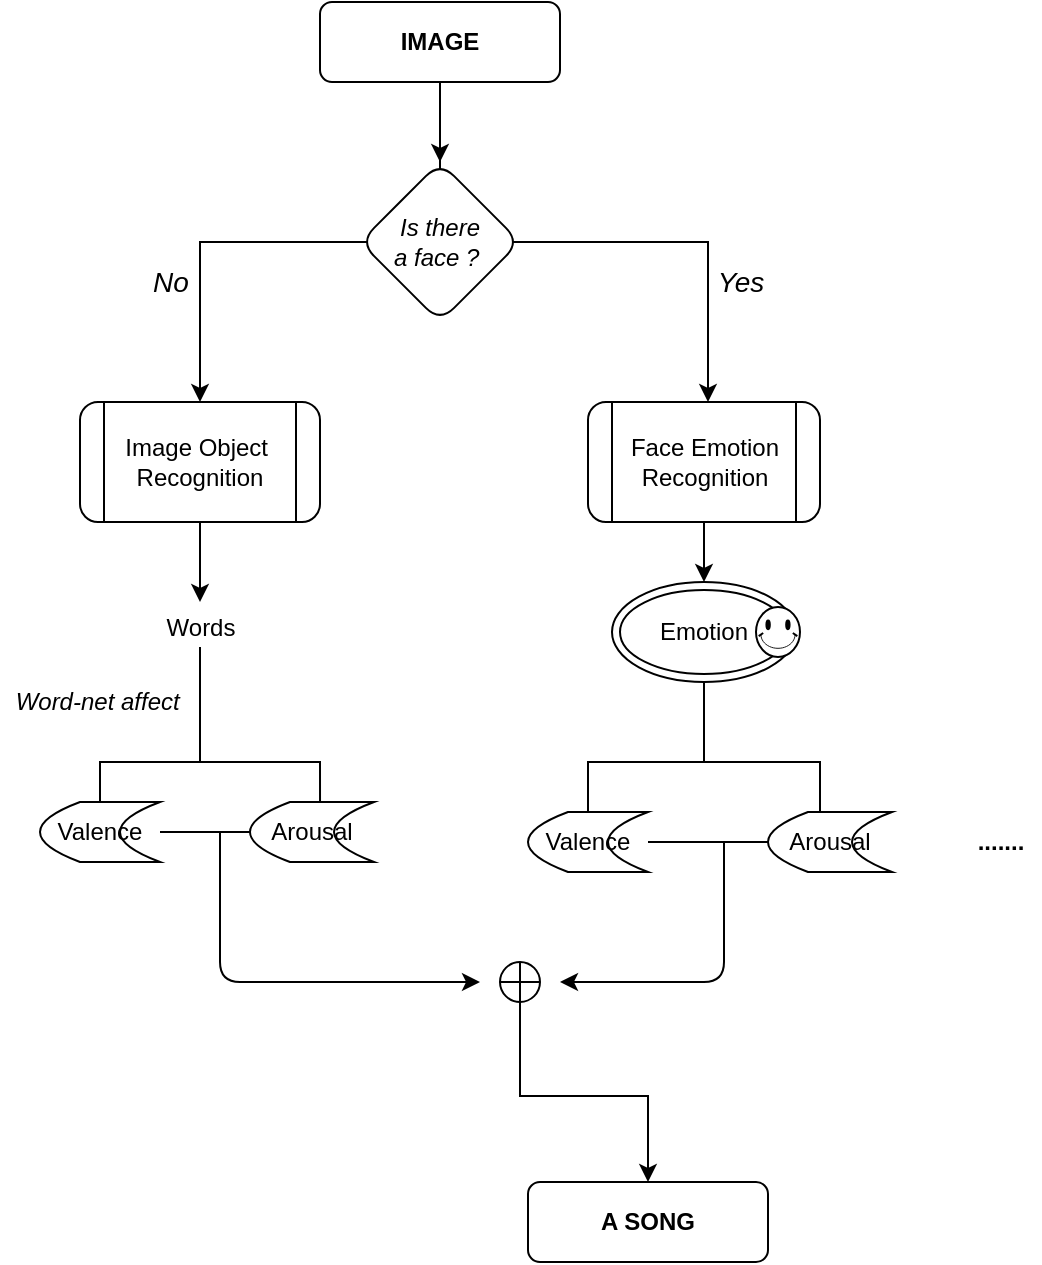 <mxfile version="13.10.9" type="github">
  <diagram id="uMmYlRdymziWBklONeEX" name="Page-1">
    <mxGraphModel dx="765" dy="566" grid="1" gridSize="10" guides="1" tooltips="1" connect="1" arrows="1" fold="1" page="1" pageScale="1" pageWidth="827" pageHeight="1169" math="0" shadow="0">
      <root>
        <mxCell id="0" />
        <mxCell id="1" parent="0" />
        <mxCell id="6HTU2ilgzphinobMCIUa-11" style="edgeStyle=orthogonalEdgeStyle;rounded=0;orthogonalLoop=1;jettySize=auto;html=1;entryX=0.5;entryY=0;entryDx=0;entryDy=0;" edge="1" parent="1" source="1D9TrF4b-mN48vliY74l-1" target="6HTU2ilgzphinobMCIUa-9">
          <mxGeometry relative="1" as="geometry">
            <Array as="points">
              <mxPoint x="340" y="160" />
              <mxPoint x="220" y="160" />
            </Array>
          </mxGeometry>
        </mxCell>
        <mxCell id="6HTU2ilgzphinobMCIUa-13" value="" style="edgeStyle=orthogonalEdgeStyle;rounded=0;orthogonalLoop=1;jettySize=auto;html=1;" edge="1" parent="1" source="1D9TrF4b-mN48vliY74l-1" target="6HTU2ilgzphinobMCIUa-12">
          <mxGeometry relative="1" as="geometry">
            <Array as="points">
              <mxPoint x="340" y="160" />
              <mxPoint x="474" y="160" />
            </Array>
          </mxGeometry>
        </mxCell>
        <mxCell id="6HTU2ilgzphinobMCIUa-18" value="" style="edgeStyle=orthogonalEdgeStyle;rounded=0;orthogonalLoop=1;jettySize=auto;html=1;" edge="1" parent="1" source="1D9TrF4b-mN48vliY74l-1" target="6HTU2ilgzphinobMCIUa-17">
          <mxGeometry relative="1" as="geometry" />
        </mxCell>
        <mxCell id="1D9TrF4b-mN48vliY74l-1" value="&lt;b&gt;IMAGE&lt;/b&gt;" style="rounded=1;whiteSpace=wrap;html=1;" parent="1" vertex="1">
          <mxGeometry x="280" y="40" width="120" height="40" as="geometry" />
        </mxCell>
        <mxCell id="6HTU2ilgzphinobMCIUa-53" style="edgeStyle=orthogonalEdgeStyle;rounded=0;orthogonalLoop=1;jettySize=auto;html=1;" edge="1" parent="1" source="6HTU2ilgzphinobMCIUa-9">
          <mxGeometry relative="1" as="geometry">
            <mxPoint x="220" y="340" as="targetPoint" />
          </mxGeometry>
        </mxCell>
        <mxCell id="6HTU2ilgzphinobMCIUa-9" value="&lt;span&gt;Image Object&amp;nbsp;&lt;/span&gt;&lt;br&gt;&lt;span&gt;Recognition&lt;/span&gt;" style="shape=process;whiteSpace=wrap;html=1;backgroundOutline=1;rounded=1;" vertex="1" parent="1">
          <mxGeometry x="160" y="240" width="120" height="60" as="geometry" />
        </mxCell>
        <mxCell id="6HTU2ilgzphinobMCIUa-25" style="edgeStyle=orthogonalEdgeStyle;rounded=0;orthogonalLoop=1;jettySize=auto;html=1;exitX=0.5;exitY=1;exitDx=0;exitDy=0;entryX=0.5;entryY=0;entryDx=0;entryDy=0;" edge="1" parent="1" source="6HTU2ilgzphinobMCIUa-12" target="6HTU2ilgzphinobMCIUa-24">
          <mxGeometry relative="1" as="geometry" />
        </mxCell>
        <mxCell id="6HTU2ilgzphinobMCIUa-12" value="&lt;span&gt;Face Emotion Recognition&lt;/span&gt;" style="shape=process;whiteSpace=wrap;html=1;backgroundOutline=1;rounded=1;" vertex="1" parent="1">
          <mxGeometry x="414" y="240" width="116" height="60" as="geometry" />
        </mxCell>
        <mxCell id="6HTU2ilgzphinobMCIUa-17" value="&lt;i&gt;Is there &lt;br&gt;a face ?&amp;nbsp;&lt;/i&gt;" style="rhombus;whiteSpace=wrap;html=1;rounded=1;" vertex="1" parent="1">
          <mxGeometry x="300" y="120" width="80" height="80" as="geometry" />
        </mxCell>
        <mxCell id="6HTU2ilgzphinobMCIUa-19" value="&lt;i&gt;&lt;font style=&quot;font-size: 14px&quot;&gt;Yes&lt;/font&gt;&lt;/i&gt;" style="text;html=1;align=center;verticalAlign=middle;resizable=0;points=[];autosize=1;" vertex="1" parent="1">
          <mxGeometry x="470" y="170" width="40" height="20" as="geometry" />
        </mxCell>
        <mxCell id="6HTU2ilgzphinobMCIUa-20" value="&lt;i&gt;&lt;font style=&quot;font-size: 14px&quot;&gt;No&lt;/font&gt;&lt;/i&gt;" style="text;html=1;align=center;verticalAlign=middle;resizable=0;points=[];autosize=1;" vertex="1" parent="1">
          <mxGeometry x="190" y="170" width="30" height="20" as="geometry" />
        </mxCell>
        <mxCell id="6HTU2ilgzphinobMCIUa-47" style="edgeStyle=orthogonalEdgeStyle;rounded=0;orthogonalLoop=1;jettySize=auto;html=1;entryX=0.5;entryY=0.667;entryDx=0;entryDy=0;entryPerimeter=0;" edge="1" parent="1" source="6HTU2ilgzphinobMCIUa-24" target="6HTU2ilgzphinobMCIUa-43">
          <mxGeometry relative="1" as="geometry">
            <Array as="points">
              <mxPoint x="472" y="420" />
              <mxPoint x="414" y="420" />
            </Array>
          </mxGeometry>
        </mxCell>
        <mxCell id="6HTU2ilgzphinobMCIUa-48" style="edgeStyle=orthogonalEdgeStyle;rounded=0;orthogonalLoop=1;jettySize=auto;html=1;entryX=0.516;entryY=0.667;entryDx=0;entryDy=0;entryPerimeter=0;" edge="1" parent="1" source="6HTU2ilgzphinobMCIUa-24" target="6HTU2ilgzphinobMCIUa-44">
          <mxGeometry relative="1" as="geometry">
            <Array as="points">
              <mxPoint x="472" y="420" />
              <mxPoint x="530" y="420" />
            </Array>
          </mxGeometry>
        </mxCell>
        <mxCell id="6HTU2ilgzphinobMCIUa-24" value="Emotion" style="ellipse;shape=doubleEllipse;whiteSpace=wrap;html=1;" vertex="1" parent="1">
          <mxGeometry x="426" y="330" width="92" height="50" as="geometry" />
        </mxCell>
        <mxCell id="6HTU2ilgzphinobMCIUa-26" value="" style="verticalLabelPosition=bottom;verticalAlign=top;html=1;shape=mxgraph.basic.smiley" vertex="1" parent="1">
          <mxGeometry x="498" y="342.5" width="22" height="25" as="geometry" />
        </mxCell>
        <mxCell id="6HTU2ilgzphinobMCIUa-65" style="edgeStyle=orthogonalEdgeStyle;rounded=0;orthogonalLoop=1;jettySize=auto;html=1;entryX=0.516;entryY=0.5;entryDx=0;entryDy=0;entryPerimeter=0;" edge="1" parent="1" source="6HTU2ilgzphinobMCIUa-43" target="6HTU2ilgzphinobMCIUa-44">
          <mxGeometry relative="1" as="geometry">
            <Array as="points">
              <mxPoint x="536" y="460" />
            </Array>
          </mxGeometry>
        </mxCell>
        <mxCell id="6HTU2ilgzphinobMCIUa-43" value="&lt;span&gt;Valence&lt;/span&gt;" style="shape=dataStorage;whiteSpace=wrap;html=1;fixedSize=1;" vertex="1" parent="1">
          <mxGeometry x="384" y="445" width="60" height="30" as="geometry" />
        </mxCell>
        <mxCell id="6HTU2ilgzphinobMCIUa-44" value="Arousal" style="shape=dataStorage;whiteSpace=wrap;html=1;fixedSize=1;" vertex="1" parent="1">
          <mxGeometry x="504" y="445" width="62" height="30" as="geometry" />
        </mxCell>
        <mxCell id="6HTU2ilgzphinobMCIUa-50" value="&lt;b&gt;.......&lt;/b&gt;" style="text;html=1;align=center;verticalAlign=middle;resizable=0;points=[];autosize=1;" vertex="1" parent="1">
          <mxGeometry x="600" y="450" width="40" height="20" as="geometry" />
        </mxCell>
        <mxCell id="6HTU2ilgzphinobMCIUa-61" style="edgeStyle=orthogonalEdgeStyle;rounded=0;orthogonalLoop=1;jettySize=auto;html=1;entryX=0.5;entryY=0.667;entryDx=0;entryDy=0;entryPerimeter=0;" edge="1" parent="1" source="6HTU2ilgzphinobMCIUa-51" target="6HTU2ilgzphinobMCIUa-56">
          <mxGeometry relative="1" as="geometry">
            <Array as="points">
              <mxPoint x="220" y="420" />
              <mxPoint x="170" y="420" />
            </Array>
          </mxGeometry>
        </mxCell>
        <mxCell id="6HTU2ilgzphinobMCIUa-62" style="edgeStyle=orthogonalEdgeStyle;rounded=0;orthogonalLoop=1;jettySize=auto;html=1;entryX=0.565;entryY=0.667;entryDx=0;entryDy=0;entryPerimeter=0;" edge="1" parent="1" source="6HTU2ilgzphinobMCIUa-51" target="6HTU2ilgzphinobMCIUa-57">
          <mxGeometry relative="1" as="geometry">
            <Array as="points">
              <mxPoint x="220" y="420" />
              <mxPoint x="280" y="420" />
            </Array>
          </mxGeometry>
        </mxCell>
        <mxCell id="6HTU2ilgzphinobMCIUa-51" value="Words" style="text;html=1;align=center;verticalAlign=middle;resizable=0;points=[];autosize=1;" vertex="1" parent="1">
          <mxGeometry x="195" y="342.5" width="50" height="20" as="geometry" />
        </mxCell>
        <mxCell id="6HTU2ilgzphinobMCIUa-64" style="edgeStyle=orthogonalEdgeStyle;rounded=0;orthogonalLoop=1;jettySize=auto;html=1;entryX=0.403;entryY=0.5;entryDx=0;entryDy=0;entryPerimeter=0;" edge="1" parent="1" source="6HTU2ilgzphinobMCIUa-56" target="6HTU2ilgzphinobMCIUa-57">
          <mxGeometry relative="1" as="geometry" />
        </mxCell>
        <mxCell id="6HTU2ilgzphinobMCIUa-56" value="&lt;span&gt;Valence&lt;/span&gt;" style="shape=dataStorage;whiteSpace=wrap;html=1;fixedSize=1;" vertex="1" parent="1">
          <mxGeometry x="140" y="440" width="60" height="30" as="geometry" />
        </mxCell>
        <mxCell id="6HTU2ilgzphinobMCIUa-57" value="Arousal" style="shape=dataStorage;whiteSpace=wrap;html=1;fixedSize=1;" vertex="1" parent="1">
          <mxGeometry x="245" y="440" width="62" height="30" as="geometry" />
        </mxCell>
        <mxCell id="6HTU2ilgzphinobMCIUa-63" value="&lt;i&gt;Word-net affect&amp;nbsp;&lt;/i&gt;" style="text;html=1;align=center;verticalAlign=middle;resizable=0;points=[];autosize=1;" vertex="1" parent="1">
          <mxGeometry x="120" y="380" width="100" height="20" as="geometry" />
        </mxCell>
        <mxCell id="6HTU2ilgzphinobMCIUa-66" value="&lt;b&gt;A SONG&lt;/b&gt;" style="rounded=1;whiteSpace=wrap;html=1;" vertex="1" parent="1">
          <mxGeometry x="384" y="630" width="120" height="40" as="geometry" />
        </mxCell>
        <mxCell id="6HTU2ilgzphinobMCIUa-71" value="" style="edgeStyle=orthogonalEdgeStyle;rounded=0;orthogonalLoop=1;jettySize=auto;html=1;" edge="1" parent="1" source="6HTU2ilgzphinobMCIUa-67" target="6HTU2ilgzphinobMCIUa-66">
          <mxGeometry relative="1" as="geometry" />
        </mxCell>
        <mxCell id="6HTU2ilgzphinobMCIUa-67" value="" style="shape=sumEllipse;perimeter=ellipsePerimeter;whiteSpace=wrap;html=1;backgroundOutline=1;rotation=-45;" vertex="1" parent="1">
          <mxGeometry x="370" y="520" width="20" height="20" as="geometry" />
        </mxCell>
        <mxCell id="6HTU2ilgzphinobMCIUa-69" value="" style="endArrow=classic;html=1;" edge="1" parent="1">
          <mxGeometry width="50" height="50" relative="1" as="geometry">
            <mxPoint x="230" y="455" as="sourcePoint" />
            <mxPoint x="360" y="530" as="targetPoint" />
            <Array as="points">
              <mxPoint x="230" y="530" />
            </Array>
          </mxGeometry>
        </mxCell>
        <mxCell id="6HTU2ilgzphinobMCIUa-70" value="" style="endArrow=classic;html=1;" edge="1" parent="1">
          <mxGeometry width="50" height="50" relative="1" as="geometry">
            <mxPoint x="482" y="460" as="sourcePoint" />
            <mxPoint x="400" y="530" as="targetPoint" />
            <Array as="points">
              <mxPoint x="482" y="530" />
            </Array>
          </mxGeometry>
        </mxCell>
      </root>
    </mxGraphModel>
  </diagram>
</mxfile>
